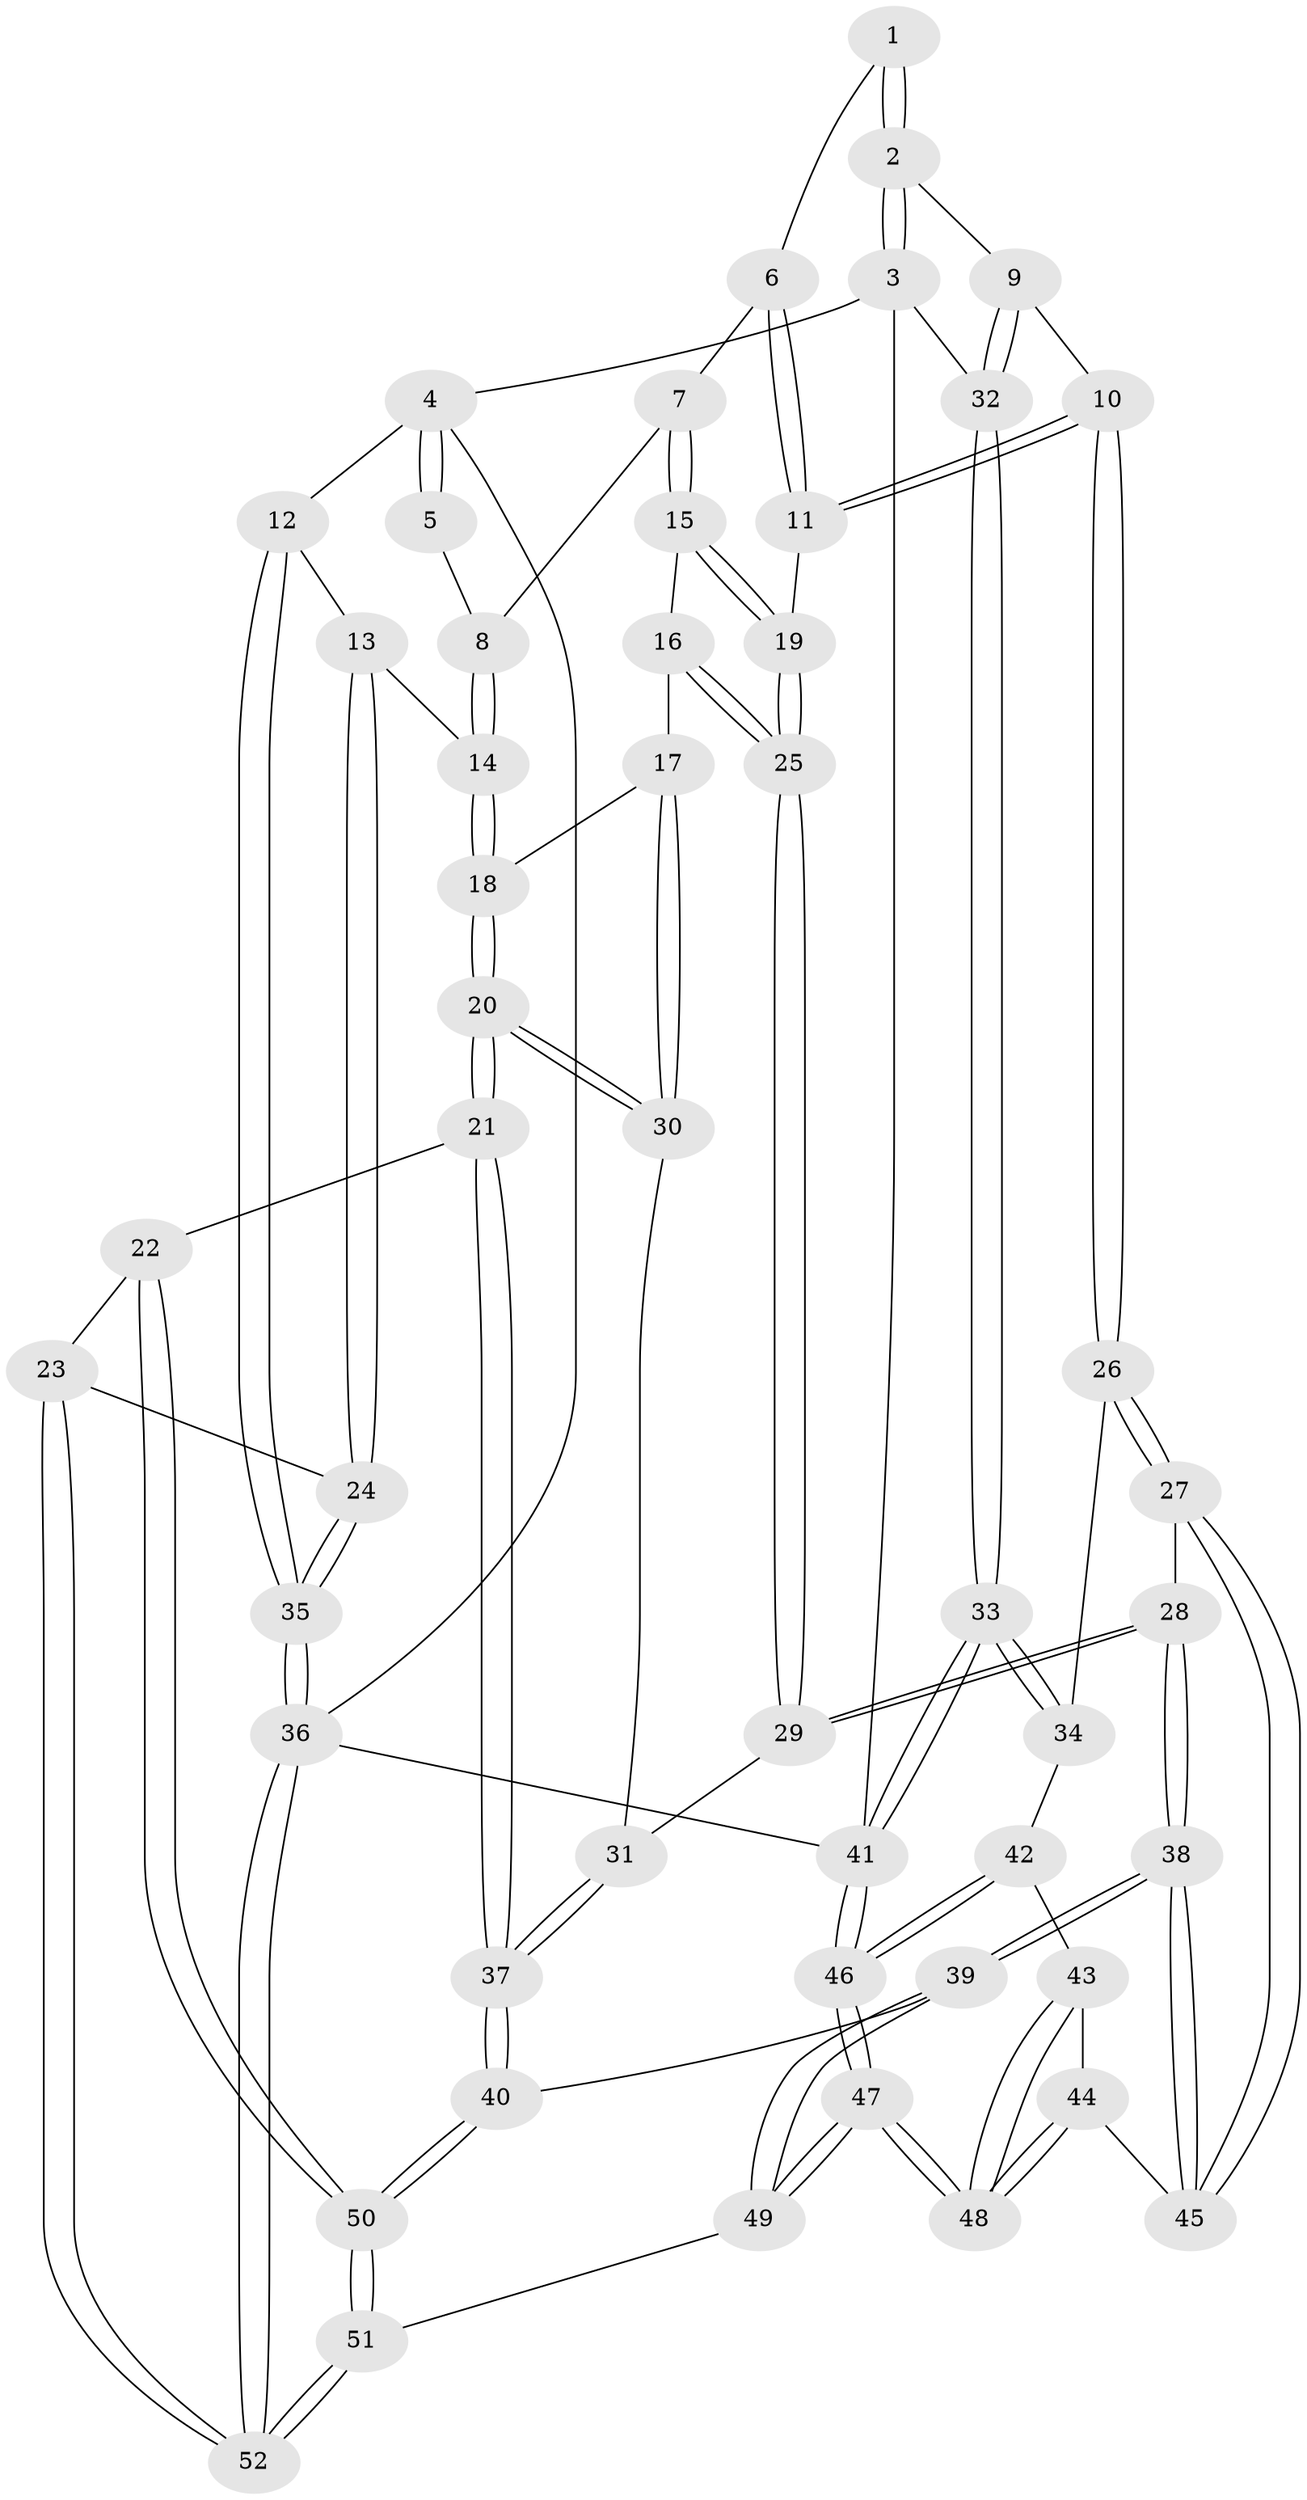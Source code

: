 // coarse degree distribution, {2: 0.25, 5: 0.0625, 3: 0.5625, 4: 0.125}
// Generated by graph-tools (version 1.1) at 2025/54/03/04/25 22:54:36]
// undirected, 52 vertices, 127 edges
graph export_dot {
  node [color=gray90,style=filled];
  1 [pos="+0.6767672997974603+0"];
  2 [pos="+1+0"];
  3 [pos="+1+0"];
  4 [pos="+0+0"];
  5 [pos="+0.3939355678993293+0"];
  6 [pos="+0.660537367672776+0"];
  7 [pos="+0.4636735521583897+0.1930606928742756"];
  8 [pos="+0.34506778756120027+0.16939502823667738"];
  9 [pos="+0.7737210188267728+0.286647013751715"];
  10 [pos="+0.7475408643595833+0.30035601662535655"];
  11 [pos="+0.6631911414096707+0.2752378230578875"];
  12 [pos="+0+0"];
  13 [pos="+0.18358995948159978+0.17888728101750426"];
  14 [pos="+0.2703338721131096+0.20306282851386587"];
  15 [pos="+0.48675996912808694+0.2137994423565809"];
  16 [pos="+0.433746825070583+0.3833045384833182"];
  17 [pos="+0.4029782355542428+0.38992831684291696"];
  18 [pos="+0.2743129038091533+0.24064047337881536"];
  19 [pos="+0.6223421986707294+0.2793177827956163"];
  20 [pos="+0.2363426133243449+0.5238204878572895"];
  21 [pos="+0.16688606860257568+0.5872572195206741"];
  22 [pos="+0.11879012931378334+0.5961169296004779"];
  23 [pos="+0.11425335177236083+0.5958145445867646"];
  24 [pos="+0+0.5476487941017327"];
  25 [pos="+0.529594329680665+0.4497912665715787"];
  26 [pos="+0.765778761433937+0.55447007315084"];
  27 [pos="+0.6844625173669322+0.588696701802316"];
  28 [pos="+0.618150515110053+0.6063583302550876"];
  29 [pos="+0.5293010917148845+0.5329325308244631"];
  30 [pos="+0.32609462932382255+0.5061812929673303"];
  31 [pos="+0.4815370050058409+0.5391663024494736"];
  32 [pos="+1+0.4265410257040329"];
  33 [pos="+1+0.5669352142644916"];
  34 [pos="+0.7948771003262117+0.5665917340484767"];
  35 [pos="+0+0.5488467229409543"];
  36 [pos="+0+1"];
  37 [pos="+0.35814102491483923+0.7348590856483508"];
  38 [pos="+0.5640586297611531+0.7517475855936039"];
  39 [pos="+0.5316290557806876+0.8113078224599839"];
  40 [pos="+0.407654648947959+0.8045344123125491"];
  41 [pos="+1+1"];
  42 [pos="+0.8074303259610351+0.6499649950006704"];
  43 [pos="+0.7934116112886525+0.6936288306789996"];
  44 [pos="+0.7512523122611675+0.7762976705544183"];
  45 [pos="+0.7428867525058259+0.7693775581407793"];
  46 [pos="+1+1"];
  47 [pos="+0.9428444141851244+1"];
  48 [pos="+0.7975269957017715+0.8689416221401279"];
  49 [pos="+0.7667256820426349+1"];
  50 [pos="+0.24620784247053448+0.9952649067561762"];
  51 [pos="+0.1364147751002442+1"];
  52 [pos="+0.02642100486651981+1"];
  1 -- 2;
  1 -- 2;
  1 -- 6;
  2 -- 3;
  2 -- 3;
  2 -- 9;
  3 -- 4;
  3 -- 32;
  3 -- 41;
  4 -- 5;
  4 -- 5;
  4 -- 12;
  4 -- 36;
  5 -- 8;
  6 -- 7;
  6 -- 11;
  6 -- 11;
  7 -- 8;
  7 -- 15;
  7 -- 15;
  8 -- 14;
  8 -- 14;
  9 -- 10;
  9 -- 32;
  9 -- 32;
  10 -- 11;
  10 -- 11;
  10 -- 26;
  10 -- 26;
  11 -- 19;
  12 -- 13;
  12 -- 35;
  12 -- 35;
  13 -- 14;
  13 -- 24;
  13 -- 24;
  14 -- 18;
  14 -- 18;
  15 -- 16;
  15 -- 19;
  15 -- 19;
  16 -- 17;
  16 -- 25;
  16 -- 25;
  17 -- 18;
  17 -- 30;
  17 -- 30;
  18 -- 20;
  18 -- 20;
  19 -- 25;
  19 -- 25;
  20 -- 21;
  20 -- 21;
  20 -- 30;
  20 -- 30;
  21 -- 22;
  21 -- 37;
  21 -- 37;
  22 -- 23;
  22 -- 50;
  22 -- 50;
  23 -- 24;
  23 -- 52;
  23 -- 52;
  24 -- 35;
  24 -- 35;
  25 -- 29;
  25 -- 29;
  26 -- 27;
  26 -- 27;
  26 -- 34;
  27 -- 28;
  27 -- 45;
  27 -- 45;
  28 -- 29;
  28 -- 29;
  28 -- 38;
  28 -- 38;
  29 -- 31;
  30 -- 31;
  31 -- 37;
  31 -- 37;
  32 -- 33;
  32 -- 33;
  33 -- 34;
  33 -- 34;
  33 -- 41;
  33 -- 41;
  34 -- 42;
  35 -- 36;
  35 -- 36;
  36 -- 52;
  36 -- 52;
  36 -- 41;
  37 -- 40;
  37 -- 40;
  38 -- 39;
  38 -- 39;
  38 -- 45;
  38 -- 45;
  39 -- 40;
  39 -- 49;
  39 -- 49;
  40 -- 50;
  40 -- 50;
  41 -- 46;
  41 -- 46;
  42 -- 43;
  42 -- 46;
  42 -- 46;
  43 -- 44;
  43 -- 48;
  43 -- 48;
  44 -- 45;
  44 -- 48;
  44 -- 48;
  46 -- 47;
  46 -- 47;
  47 -- 48;
  47 -- 48;
  47 -- 49;
  47 -- 49;
  49 -- 51;
  50 -- 51;
  50 -- 51;
  51 -- 52;
  51 -- 52;
}
